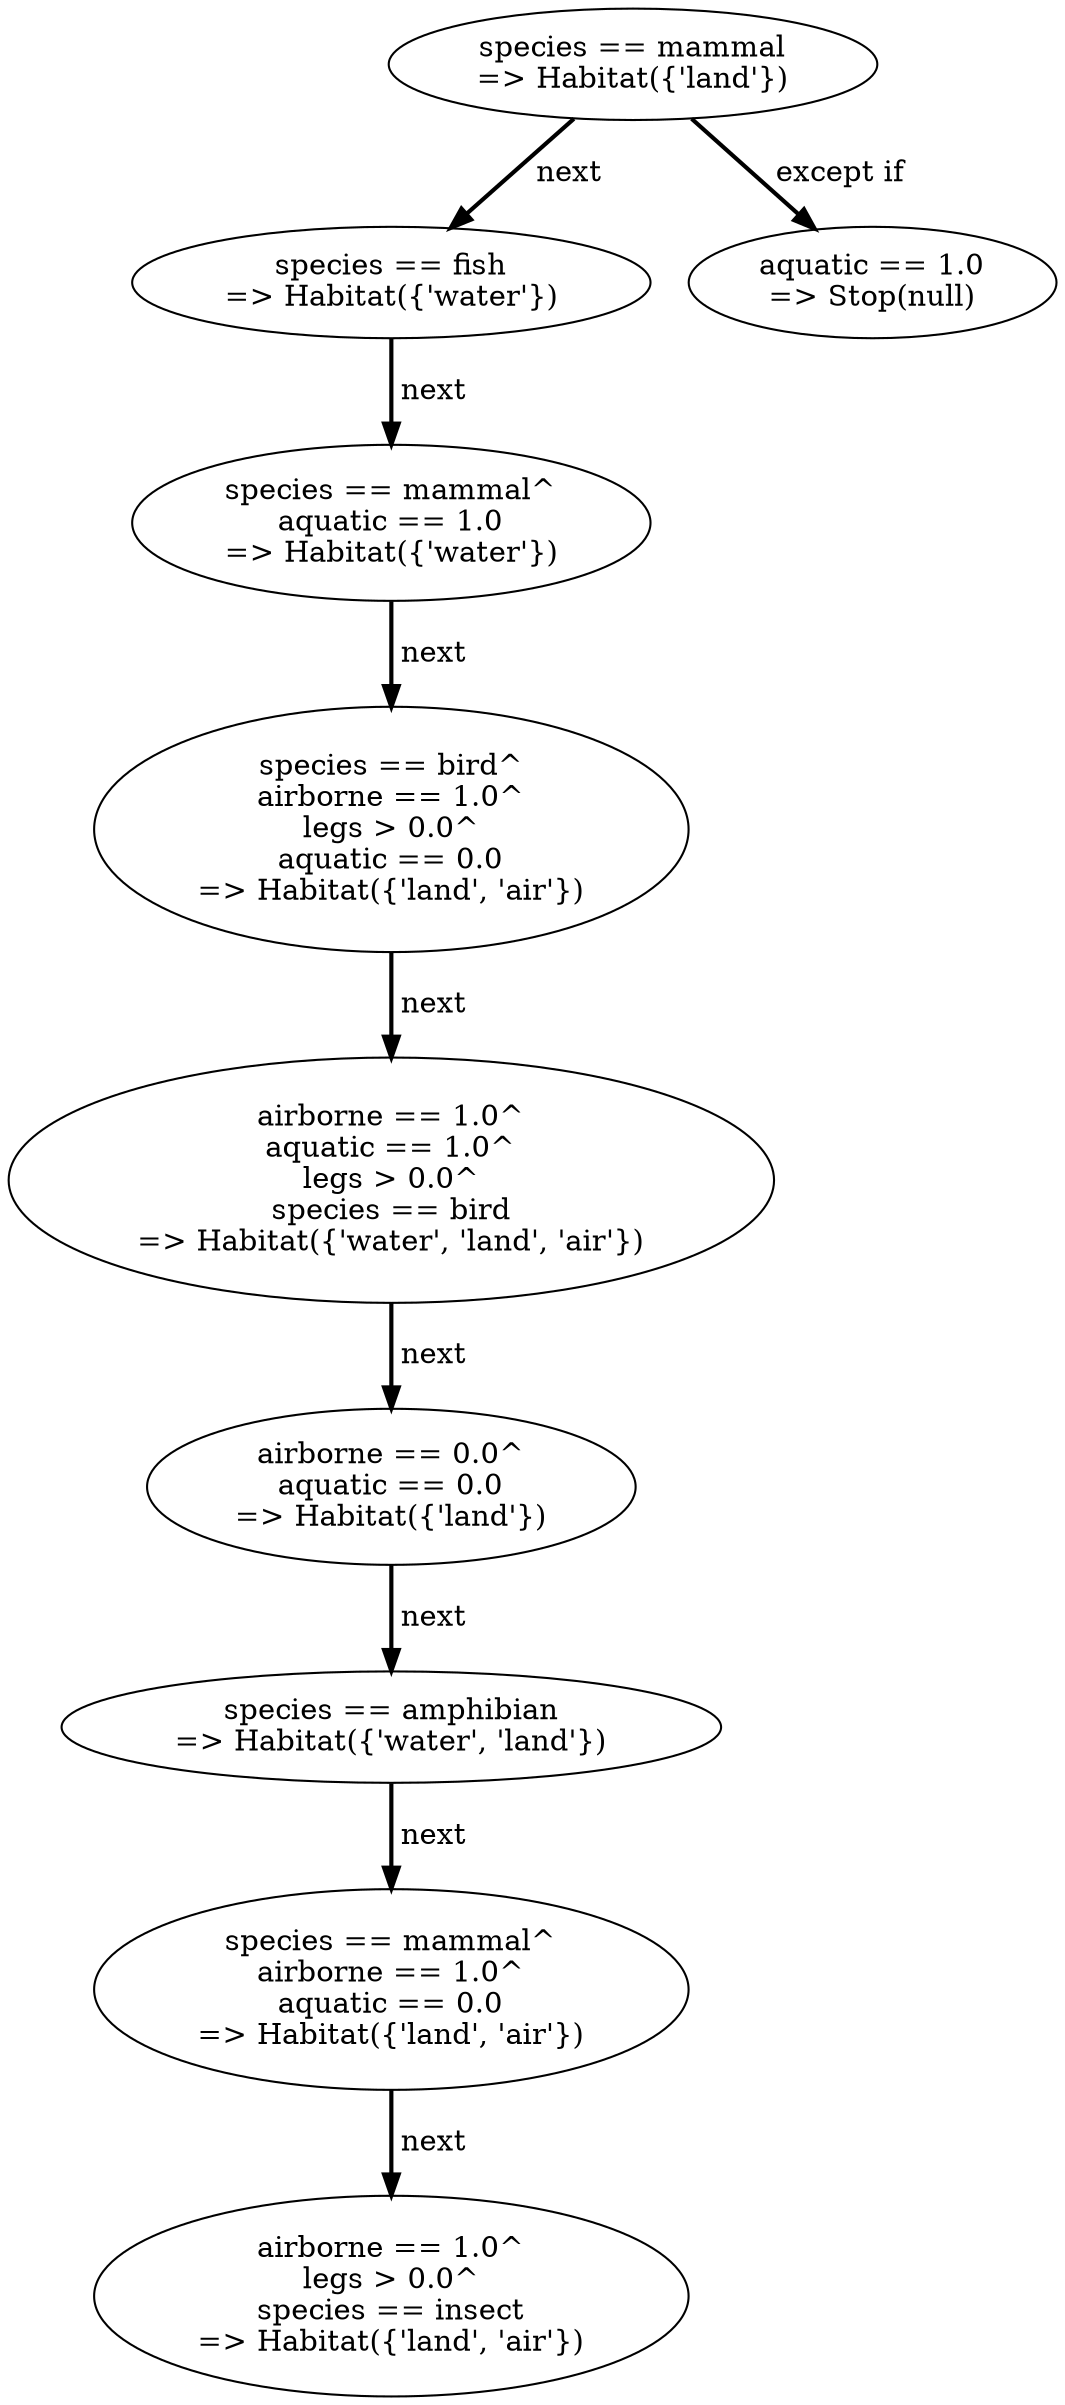 digraph tree {
    "species == mammal
=> Habitat({'land'})";
    "species == fish
=> Habitat({'water'})";
    "species == mammal^
aquatic == 1.0
=> Habitat({'water'})";
    "species == bird^
airborne == 1.0^
legs > 0.0^
aquatic == 0.0
=> Habitat({'land', 'air'})";
    "airborne == 1.0^
aquatic == 1.0^
legs > 0.0^
species == bird
=> Habitat({'water', 'land', 'air'})";
    "airborne == 0.0^
aquatic == 0.0
=> Habitat({'land'})";
    "species == amphibian
=> Habitat({'water', 'land'})";
    "species == mammal^
airborne == 1.0^
aquatic == 0.0
=> Habitat({'land', 'air'})";
    "airborne == 1.0^
legs > 0.0^
species == insect
=> Habitat({'land', 'air'})";
    "aquatic == 1.0
=> Stop(null)";
    "species == mammal
=> Habitat({'land'})" -> "species == fish
=> Habitat({'water'})" [style="bold", label=" next"];
    "species == mammal
=> Habitat({'land'})" -> "aquatic == 1.0
=> Stop(null)" [style="bold", label=" except if"];
    "species == fish
=> Habitat({'water'})" -> "species == mammal^
aquatic == 1.0
=> Habitat({'water'})" [style="bold", label=" next"];
    "species == mammal^
aquatic == 1.0
=> Habitat({'water'})" -> "species == bird^
airborne == 1.0^
legs > 0.0^
aquatic == 0.0
=> Habitat({'land', 'air'})" [style="bold", label=" next"];
    "species == bird^
airborne == 1.0^
legs > 0.0^
aquatic == 0.0
=> Habitat({'land', 'air'})" -> "airborne == 1.0^
aquatic == 1.0^
legs > 0.0^
species == bird
=> Habitat({'water', 'land', 'air'})" [style="bold", label=" next"];
    "airborne == 1.0^
aquatic == 1.0^
legs > 0.0^
species == bird
=> Habitat({'water', 'land', 'air'})" -> "airborne == 0.0^
aquatic == 0.0
=> Habitat({'land'})" [style="bold", label=" next"];
    "airborne == 0.0^
aquatic == 0.0
=> Habitat({'land'})" -> "species == amphibian
=> Habitat({'water', 'land'})" [style="bold", label=" next"];
    "species == amphibian
=> Habitat({'water', 'land'})" -> "species == mammal^
airborne == 1.0^
aquatic == 0.0
=> Habitat({'land', 'air'})" [style="bold", label=" next"];
    "species == mammal^
airborne == 1.0^
aquatic == 0.0
=> Habitat({'land', 'air'})" -> "airborne == 1.0^
legs > 0.0^
species == insect
=> Habitat({'land', 'air'})" [style="bold", label=" next"];
}
